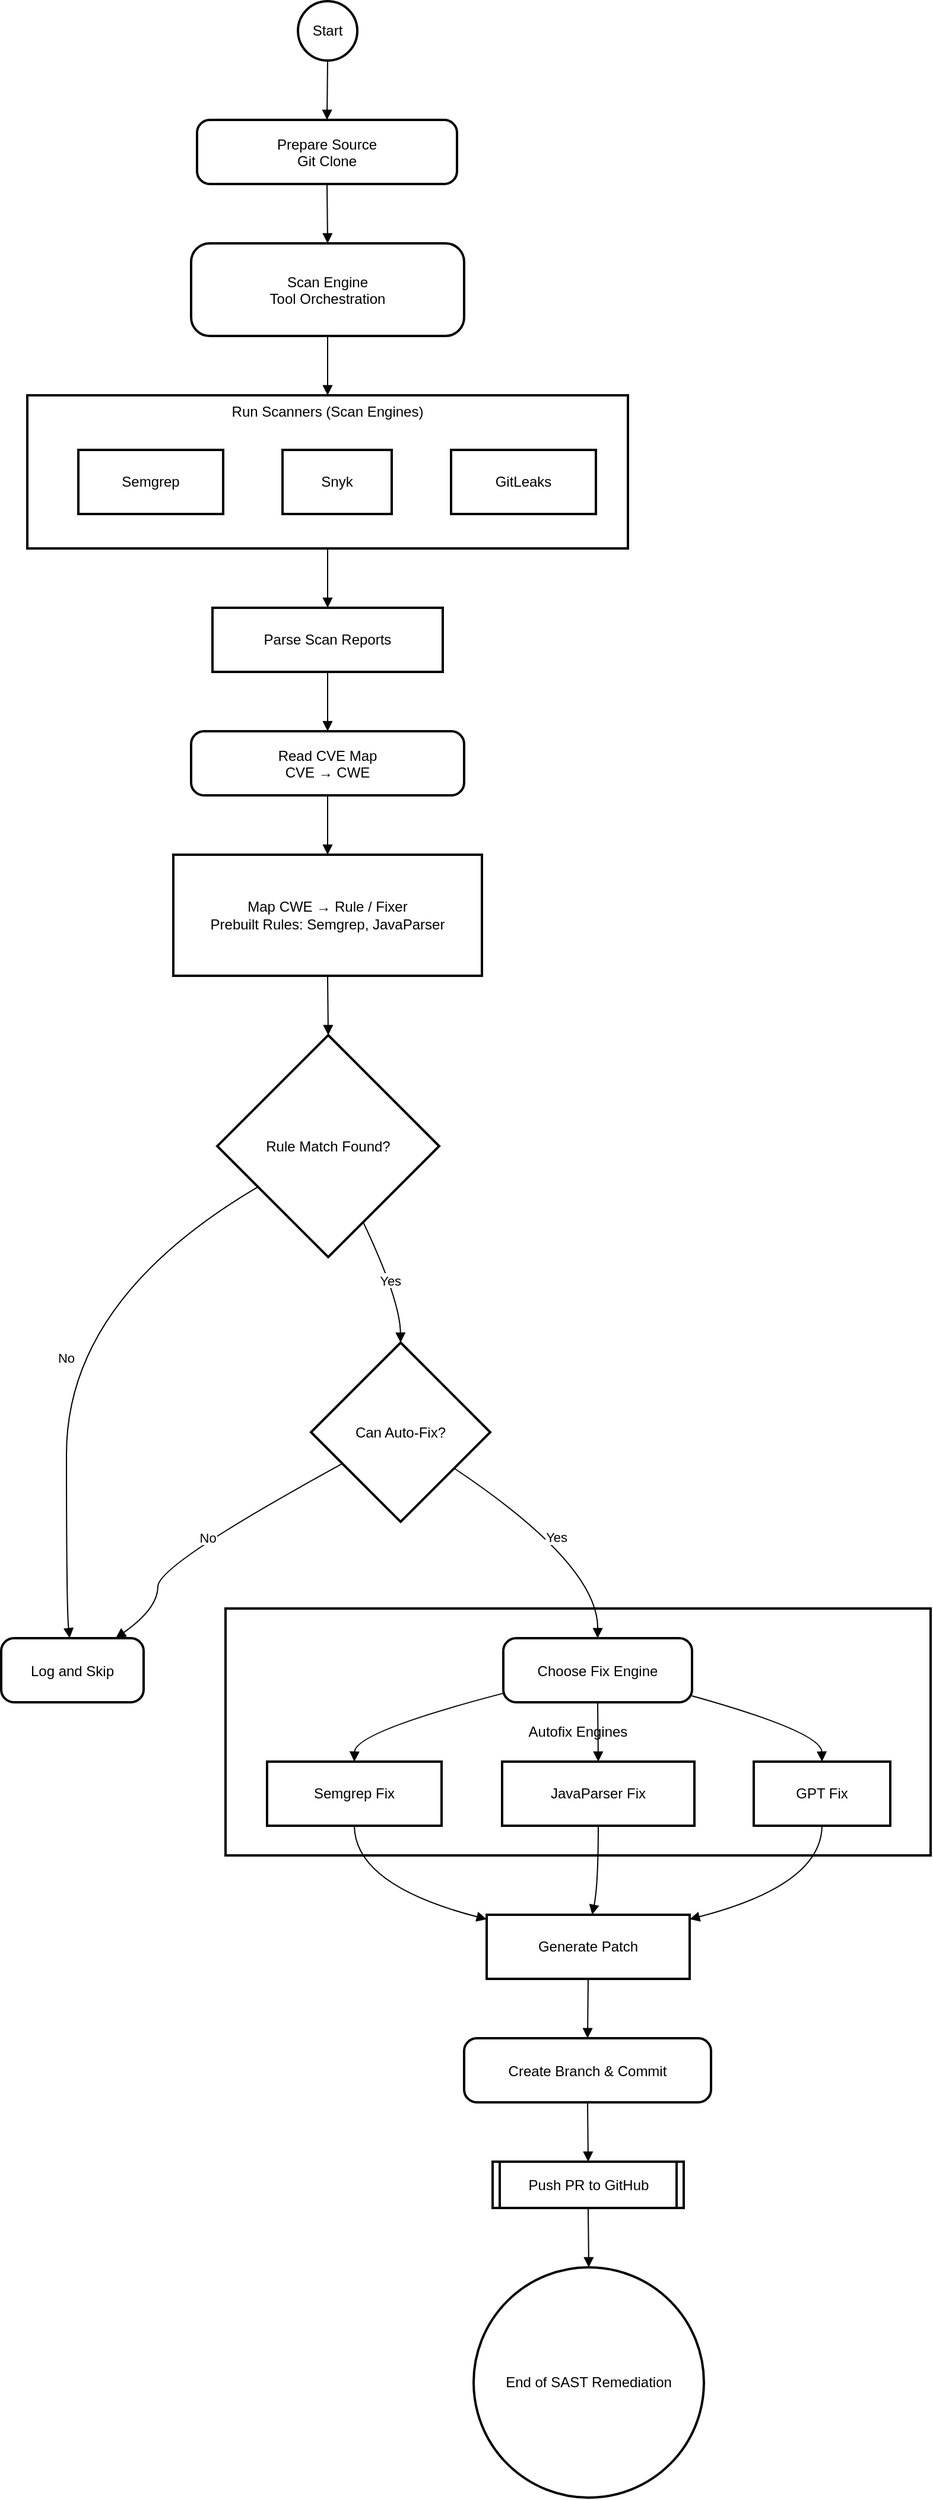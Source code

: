 <mxfile version="28.0.4">
  <diagram name="Page-1" id="s3L9YRr-uOLabrO0WcPc">
    <mxGraphModel dx="1011" dy="501" grid="1" gridSize="10" guides="1" tooltips="1" connect="1" arrows="1" fold="1" page="1" pageScale="1" pageWidth="850" pageHeight="1100" math="0" shadow="0">
      <root>
        <mxCell id="0" />
        <mxCell id="1" parent="0" />
        <mxCell id="3jGiJ5OeZtfi90K2jwNz-1" value="Autofix Engines" style="whiteSpace=wrap;strokeWidth=2;" parent="1" vertex="1">
          <mxGeometry x="209" y="1374" width="594" height="208" as="geometry" />
        </mxCell>
        <mxCell id="3jGiJ5OeZtfi90K2jwNz-2" value="Run Scanners (Scan Engines)" style="whiteSpace=wrap;strokeWidth=2;verticalAlign=top;" parent="1" vertex="1">
          <mxGeometry x="42" y="352" width="506" height="129" as="geometry" />
        </mxCell>
        <mxCell id="3jGiJ5OeZtfi90K2jwNz-3" value="Semgrep" style="whiteSpace=wrap;strokeWidth=2;" parent="3jGiJ5OeZtfi90K2jwNz-2" vertex="1">
          <mxGeometry x="43" y="46" width="122" height="54" as="geometry" />
        </mxCell>
        <mxCell id="3jGiJ5OeZtfi90K2jwNz-4" value="Snyk" style="whiteSpace=wrap;strokeWidth=2;" parent="3jGiJ5OeZtfi90K2jwNz-2" vertex="1">
          <mxGeometry x="215" y="46" width="92" height="54" as="geometry" />
        </mxCell>
        <mxCell id="3jGiJ5OeZtfi90K2jwNz-5" value="GitLeaks" style="whiteSpace=wrap;strokeWidth=2;" parent="3jGiJ5OeZtfi90K2jwNz-2" vertex="1">
          <mxGeometry x="357" y="46" width="122" height="54" as="geometry" />
        </mxCell>
        <mxCell id="3jGiJ5OeZtfi90K2jwNz-6" value="Start" style="ellipse;aspect=fixed;strokeWidth=2;whiteSpace=wrap;" parent="1" vertex="1">
          <mxGeometry x="270" y="20" width="50" height="50" as="geometry" />
        </mxCell>
        <mxCell id="3jGiJ5OeZtfi90K2jwNz-7" value="Prepare Source&#xa;Git Clone" style="rounded=1;arcSize=20;strokeWidth=2" parent="1" vertex="1">
          <mxGeometry x="185" y="120" width="219" height="54" as="geometry" />
        </mxCell>
        <mxCell id="3jGiJ5OeZtfi90K2jwNz-8" value="Scan Engine&#xa;Tool Orchestration" style="rounded=1;arcSize=20;strokeWidth=2" parent="1" vertex="1">
          <mxGeometry x="180" y="224" width="230" height="78" as="geometry" />
        </mxCell>
        <mxCell id="3jGiJ5OeZtfi90K2jwNz-9" value="Parse Scan Reports" style="whiteSpace=wrap;strokeWidth=2;" parent="1" vertex="1">
          <mxGeometry x="198" y="531" width="194" height="54" as="geometry" />
        </mxCell>
        <mxCell id="3jGiJ5OeZtfi90K2jwNz-10" value="Read CVE Map&#xa;CVE → CWE" style="rounded=1;arcSize=20;strokeWidth=2" parent="1" vertex="1">
          <mxGeometry x="180" y="635" width="230" height="54" as="geometry" />
        </mxCell>
        <mxCell id="3jGiJ5OeZtfi90K2jwNz-11" value="Map CWE → Rule / Fixer&#xa;Prebuilt Rules: Semgrep, JavaParser" style="whiteSpace=wrap;strokeWidth=2;" parent="1" vertex="1">
          <mxGeometry x="165" y="739" width="260" height="102" as="geometry" />
        </mxCell>
        <mxCell id="3jGiJ5OeZtfi90K2jwNz-12" value="Rule Match Found?" style="rhombus;strokeWidth=2;whiteSpace=wrap;" parent="1" vertex="1">
          <mxGeometry x="202" y="891" width="187" height="187" as="geometry" />
        </mxCell>
        <mxCell id="3jGiJ5OeZtfi90K2jwNz-13" value="Log and Skip" style="rounded=1;arcSize=20;strokeWidth=2" parent="1" vertex="1">
          <mxGeometry x="20" y="1399" width="120" height="54" as="geometry" />
        </mxCell>
        <mxCell id="3jGiJ5OeZtfi90K2jwNz-14" value="Can Auto-Fix?" style="rhombus;strokeWidth=2;whiteSpace=wrap;" parent="1" vertex="1">
          <mxGeometry x="281" y="1150" width="151" height="151" as="geometry" />
        </mxCell>
        <mxCell id="3jGiJ5OeZtfi90K2jwNz-15" value="Choose Fix Engine" style="rounded=1;arcSize=20;strokeWidth=2" parent="1" vertex="1">
          <mxGeometry x="443" y="1399" width="159" height="54" as="geometry" />
        </mxCell>
        <mxCell id="3jGiJ5OeZtfi90K2jwNz-16" value="Semgrep Fix" style="whiteSpace=wrap;strokeWidth=2;" parent="1" vertex="1">
          <mxGeometry x="244" y="1503" width="147" height="54" as="geometry" />
        </mxCell>
        <mxCell id="3jGiJ5OeZtfi90K2jwNz-17" value="JavaParser Fix" style="whiteSpace=wrap;strokeWidth=2;" parent="1" vertex="1">
          <mxGeometry x="442" y="1503" width="162" height="54" as="geometry" />
        </mxCell>
        <mxCell id="3jGiJ5OeZtfi90K2jwNz-18" value="GPT Fix" style="whiteSpace=wrap;strokeWidth=2;" parent="1" vertex="1">
          <mxGeometry x="654" y="1503" width="115" height="54" as="geometry" />
        </mxCell>
        <mxCell id="3jGiJ5OeZtfi90K2jwNz-19" value="Generate Patch" style="whiteSpace=wrap;strokeWidth=2;" parent="1" vertex="1">
          <mxGeometry x="429" y="1632" width="171" height="54" as="geometry" />
        </mxCell>
        <mxCell id="3jGiJ5OeZtfi90K2jwNz-20" value="Create Branch &amp; Commit" style="rounded=1;arcSize=20;strokeWidth=2" parent="1" vertex="1">
          <mxGeometry x="410" y="1736" width="208" height="54" as="geometry" />
        </mxCell>
        <mxCell id="3jGiJ5OeZtfi90K2jwNz-21" value="Push PR to GitHub" style="strokeWidth=2;shape=process;whiteSpace=wrap;size=0.04;" parent="1" vertex="1">
          <mxGeometry x="434" y="1840" width="161" height="39" as="geometry" />
        </mxCell>
        <mxCell id="3jGiJ5OeZtfi90K2jwNz-22" value="End of SAST Remediation" style="ellipse;aspect=fixed;strokeWidth=2;whiteSpace=wrap;" parent="1" vertex="1">
          <mxGeometry x="418" y="1929" width="194" height="194" as="geometry" />
        </mxCell>
        <mxCell id="3jGiJ5OeZtfi90K2jwNz-23" value="" style="curved=1;startArrow=none;endArrow=block;exitX=0.5;exitY=1;entryX=0.5;entryY=0;rounded=0;" parent="1" source="3jGiJ5OeZtfi90K2jwNz-6" target="3jGiJ5OeZtfi90K2jwNz-7" edge="1">
          <mxGeometry relative="1" as="geometry">
            <Array as="points" />
          </mxGeometry>
        </mxCell>
        <mxCell id="3jGiJ5OeZtfi90K2jwNz-24" value="" style="curved=1;startArrow=none;endArrow=block;exitX=0.5;exitY=1;entryX=0.5;entryY=0;rounded=0;" parent="1" source="3jGiJ5OeZtfi90K2jwNz-7" target="3jGiJ5OeZtfi90K2jwNz-8" edge="1">
          <mxGeometry relative="1" as="geometry">
            <Array as="points" />
          </mxGeometry>
        </mxCell>
        <mxCell id="3jGiJ5OeZtfi90K2jwNz-25" value="" style="curved=1;startArrow=none;endArrow=block;exitX=0.5;exitY=1;entryX=0.5;entryY=0;rounded=0;" parent="1" source="3jGiJ5OeZtfi90K2jwNz-9" target="3jGiJ5OeZtfi90K2jwNz-10" edge="1">
          <mxGeometry relative="1" as="geometry">
            <Array as="points" />
          </mxGeometry>
        </mxCell>
        <mxCell id="3jGiJ5OeZtfi90K2jwNz-26" value="" style="curved=1;startArrow=none;endArrow=block;exitX=0.5;exitY=1;entryX=0.5;entryY=0;rounded=0;" parent="1" source="3jGiJ5OeZtfi90K2jwNz-10" target="3jGiJ5OeZtfi90K2jwNz-11" edge="1">
          <mxGeometry relative="1" as="geometry">
            <Array as="points" />
          </mxGeometry>
        </mxCell>
        <mxCell id="3jGiJ5OeZtfi90K2jwNz-27" value="" style="curved=1;startArrow=none;endArrow=block;exitX=0.5;exitY=1;entryX=0.5;entryY=0;rounded=0;" parent="1" source="3jGiJ5OeZtfi90K2jwNz-11" target="3jGiJ5OeZtfi90K2jwNz-12" edge="1">
          <mxGeometry relative="1" as="geometry">
            <Array as="points" />
          </mxGeometry>
        </mxCell>
        <mxCell id="3jGiJ5OeZtfi90K2jwNz-28" value="No" style="curved=1;startArrow=none;endArrow=block;exitX=0;exitY=0.79;entryX=0.48;entryY=-0.01;rounded=0;" parent="1" source="3jGiJ5OeZtfi90K2jwNz-12" target="3jGiJ5OeZtfi90K2jwNz-13" edge="1">
          <mxGeometry relative="1" as="geometry">
            <Array as="points">
              <mxPoint x="75" y="1114" />
              <mxPoint x="75" y="1374" />
            </Array>
          </mxGeometry>
        </mxCell>
        <mxCell id="3jGiJ5OeZtfi90K2jwNz-29" value="Yes" style="curved=1;startArrow=none;endArrow=block;exitX=0.73;exitY=1;entryX=0.5;entryY=0;rounded=0;" parent="1" source="3jGiJ5OeZtfi90K2jwNz-12" target="3jGiJ5OeZtfi90K2jwNz-14" edge="1">
          <mxGeometry relative="1" as="geometry">
            <Array as="points">
              <mxPoint x="356" y="1114" />
            </Array>
          </mxGeometry>
        </mxCell>
        <mxCell id="3jGiJ5OeZtfi90K2jwNz-30" value="No" style="curved=1;startArrow=none;endArrow=block;exitX=0;exitY=0.77;entryX=0.81;entryY=-0.01;rounded=0;" parent="1" source="3jGiJ5OeZtfi90K2jwNz-14" target="3jGiJ5OeZtfi90K2jwNz-13" edge="1">
          <mxGeometry relative="1" as="geometry">
            <Array as="points">
              <mxPoint x="152" y="1337" />
              <mxPoint x="152" y="1374" />
            </Array>
          </mxGeometry>
        </mxCell>
        <mxCell id="3jGiJ5OeZtfi90K2jwNz-31" value="Yes" style="curved=1;startArrow=none;endArrow=block;exitX=0.99;exitY=0.83;entryX=0.5;entryY=-0.01;rounded=0;" parent="1" source="3jGiJ5OeZtfi90K2jwNz-14" target="3jGiJ5OeZtfi90K2jwNz-15" edge="1">
          <mxGeometry relative="1" as="geometry">
            <Array as="points">
              <mxPoint x="523" y="1337" />
            </Array>
          </mxGeometry>
        </mxCell>
        <mxCell id="3jGiJ5OeZtfi90K2jwNz-32" value="" style="curved=1;startArrow=none;endArrow=block;exitX=0;exitY=0.86;entryX=0.5;entryY=-0.01;rounded=0;" parent="1" source="3jGiJ5OeZtfi90K2jwNz-15" target="3jGiJ5OeZtfi90K2jwNz-16" edge="1">
          <mxGeometry relative="1" as="geometry">
            <Array as="points">
              <mxPoint x="318" y="1478" />
            </Array>
          </mxGeometry>
        </mxCell>
        <mxCell id="3jGiJ5OeZtfi90K2jwNz-33" value="" style="curved=1;startArrow=none;endArrow=block;exitX=0.5;exitY=0.99;entryX=0.5;entryY=-0.01;rounded=0;" parent="1" source="3jGiJ5OeZtfi90K2jwNz-15" target="3jGiJ5OeZtfi90K2jwNz-17" edge="1">
          <mxGeometry relative="1" as="geometry">
            <Array as="points" />
          </mxGeometry>
        </mxCell>
        <mxCell id="3jGiJ5OeZtfi90K2jwNz-34" value="" style="curved=1;startArrow=none;endArrow=block;exitX=1;exitY=0.9;entryX=0.5;entryY=-0.01;rounded=0;" parent="1" source="3jGiJ5OeZtfi90K2jwNz-15" target="3jGiJ5OeZtfi90K2jwNz-18" edge="1">
          <mxGeometry relative="1" as="geometry">
            <Array as="points">
              <mxPoint x="711" y="1478" />
            </Array>
          </mxGeometry>
        </mxCell>
        <mxCell id="3jGiJ5OeZtfi90K2jwNz-35" value="" style="curved=1;startArrow=none;endArrow=block;exitX=0.5;exitY=0.99;entryX=0;entryY=0.07;rounded=0;" parent="1" source="3jGiJ5OeZtfi90K2jwNz-16" target="3jGiJ5OeZtfi90K2jwNz-19" edge="1">
          <mxGeometry relative="1" as="geometry">
            <Array as="points">
              <mxPoint x="318" y="1607" />
            </Array>
          </mxGeometry>
        </mxCell>
        <mxCell id="3jGiJ5OeZtfi90K2jwNz-36" value="" style="curved=1;startArrow=none;endArrow=block;exitX=0.5;exitY=0.99;entryX=0.52;entryY=-0.01;rounded=0;" parent="1" source="3jGiJ5OeZtfi90K2jwNz-17" target="3jGiJ5OeZtfi90K2jwNz-19" edge="1">
          <mxGeometry relative="1" as="geometry">
            <Array as="points">
              <mxPoint x="523" y="1607" />
            </Array>
          </mxGeometry>
        </mxCell>
        <mxCell id="3jGiJ5OeZtfi90K2jwNz-37" value="" style="curved=1;startArrow=none;endArrow=block;exitX=0.5;exitY=0.99;entryX=1;entryY=0.07;rounded=0;" parent="1" source="3jGiJ5OeZtfi90K2jwNz-18" target="3jGiJ5OeZtfi90K2jwNz-19" edge="1">
          <mxGeometry relative="1" as="geometry">
            <Array as="points">
              <mxPoint x="711" y="1607" />
            </Array>
          </mxGeometry>
        </mxCell>
        <mxCell id="3jGiJ5OeZtfi90K2jwNz-38" value="" style="curved=1;startArrow=none;endArrow=block;exitX=0.5;exitY=0.99;entryX=0.5;entryY=-0.01;rounded=0;" parent="1" source="3jGiJ5OeZtfi90K2jwNz-19" target="3jGiJ5OeZtfi90K2jwNz-20" edge="1">
          <mxGeometry relative="1" as="geometry">
            <Array as="points" />
          </mxGeometry>
        </mxCell>
        <mxCell id="3jGiJ5OeZtfi90K2jwNz-39" value="" style="curved=1;startArrow=none;endArrow=block;exitX=0.5;exitY=0.99;entryX=0.5;entryY=-0.01;rounded=0;" parent="1" source="3jGiJ5OeZtfi90K2jwNz-20" target="3jGiJ5OeZtfi90K2jwNz-21" edge="1">
          <mxGeometry relative="1" as="geometry">
            <Array as="points" />
          </mxGeometry>
        </mxCell>
        <mxCell id="3jGiJ5OeZtfi90K2jwNz-40" value="" style="curved=1;startArrow=none;endArrow=block;exitX=0.5;exitY=0.99;entryX=0.5;entryY=0;rounded=0;" parent="1" source="3jGiJ5OeZtfi90K2jwNz-21" target="3jGiJ5OeZtfi90K2jwNz-22" edge="1">
          <mxGeometry relative="1" as="geometry">
            <Array as="points" />
          </mxGeometry>
        </mxCell>
        <mxCell id="3jGiJ5OeZtfi90K2jwNz-41" value="" style="curved=1;startArrow=none;endArrow=block;exitX=0.5;exitY=1;entryX=0.5;entryY=0;rounded=0;" parent="1" source="3jGiJ5OeZtfi90K2jwNz-8" target="3jGiJ5OeZtfi90K2jwNz-2" edge="1">
          <mxGeometry relative="1" as="geometry">
            <Array as="points" />
          </mxGeometry>
        </mxCell>
        <mxCell id="3jGiJ5OeZtfi90K2jwNz-42" value="" style="curved=1;startArrow=none;endArrow=block;exitX=0.5;exitY=1;entryX=0.5;entryY=0;rounded=0;" parent="1" source="3jGiJ5OeZtfi90K2jwNz-2" target="3jGiJ5OeZtfi90K2jwNz-9" edge="1">
          <mxGeometry relative="1" as="geometry">
            <Array as="points" />
          </mxGeometry>
        </mxCell>
      </root>
    </mxGraphModel>
  </diagram>
</mxfile>
